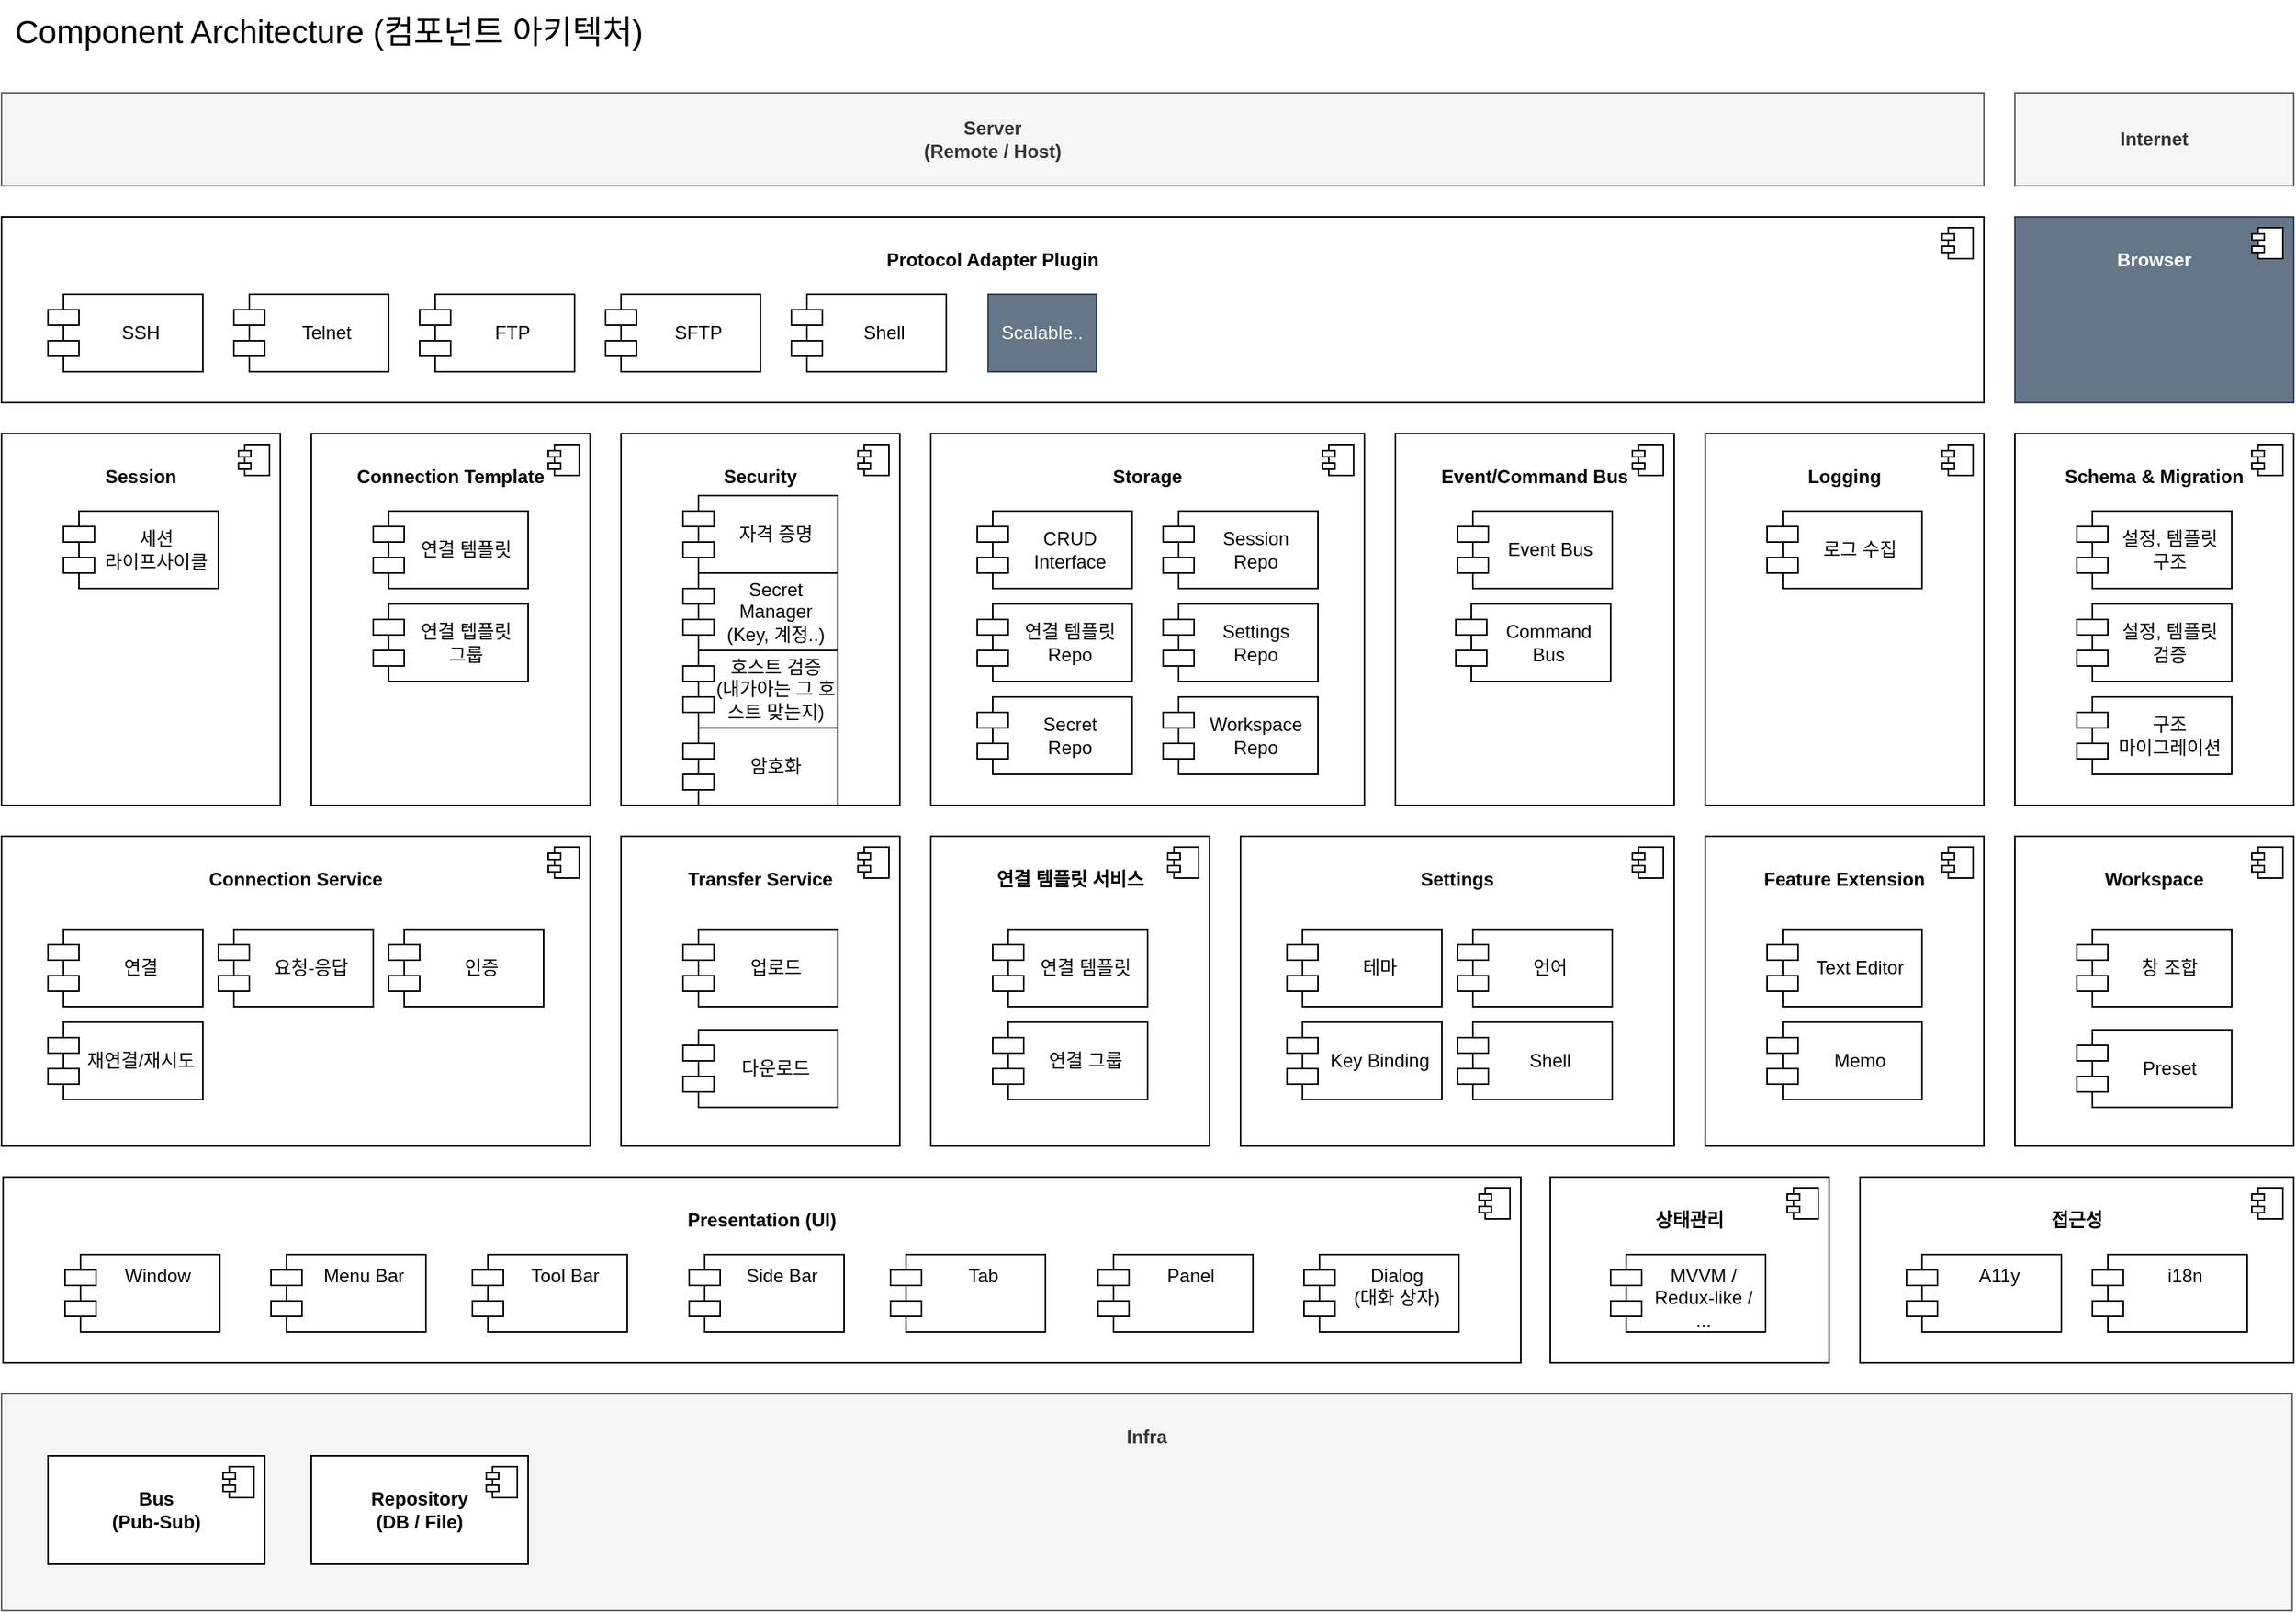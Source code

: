 <mxfile version="24.7.17">
  <diagram name="Components" id="MQLZklIZZMq7llc1gagY">
    <mxGraphModel dx="1434" dy="836" grid="1" gridSize="10" guides="1" tooltips="1" connect="1" arrows="1" fold="1" page="1" pageScale="1" pageWidth="827" pageHeight="1169" math="0" shadow="0">
      <root>
        <mxCell id="0" />
        <mxCell id="1" parent="0" />
        <mxCell id="J1sC5kWRdP0H1oGyTM4w-25" value="&lt;div&gt;&lt;b&gt;&lt;br&gt;&lt;/b&gt;&lt;/div&gt;&lt;b&gt;Workspace&lt;/b&gt;" style="html=1;dropTarget=0;whiteSpace=wrap;verticalAlign=top;" parent="1" vertex="1">
          <mxGeometry x="1420" y="580" width="180" height="200" as="geometry" />
        </mxCell>
        <mxCell id="J1sC5kWRdP0H1oGyTM4w-26" value="" style="shape=module;jettyWidth=8;jettyHeight=4;" parent="J1sC5kWRdP0H1oGyTM4w-25" vertex="1">
          <mxGeometry x="1" width="20" height="20" relative="1" as="geometry">
            <mxPoint x="-27" y="7" as="offset" />
          </mxGeometry>
        </mxCell>
        <mxCell id="J1sC5kWRdP0H1oGyTM4w-7" value="&lt;div&gt;&lt;b&gt;&lt;br&gt;&lt;/b&gt;&lt;/div&gt;&lt;b&gt;Security&lt;/b&gt;" style="html=1;dropTarget=0;whiteSpace=wrap;verticalAlign=top;" parent="1" vertex="1">
          <mxGeometry x="520" y="320" width="180" height="240" as="geometry" />
        </mxCell>
        <mxCell id="J1sC5kWRdP0H1oGyTM4w-8" value="" style="shape=module;jettyWidth=8;jettyHeight=4;" parent="J1sC5kWRdP0H1oGyTM4w-7" vertex="1">
          <mxGeometry x="1" width="20" height="20" relative="1" as="geometry">
            <mxPoint x="-27" y="7" as="offset" />
          </mxGeometry>
        </mxCell>
        <mxCell id="OZHKn-iiB0ZqxL3_NoeR-4" value="&lt;div&gt;&lt;b&gt;&lt;br&gt;&lt;/b&gt;&lt;/div&gt;&lt;b&gt;Connection Template&lt;/b&gt;" style="html=1;dropTarget=0;whiteSpace=wrap;verticalAlign=top;" parent="1" vertex="1">
          <mxGeometry x="320" y="320" width="180" height="240" as="geometry" />
        </mxCell>
        <mxCell id="OZHKn-iiB0ZqxL3_NoeR-5" value="" style="shape=module;jettyWidth=8;jettyHeight=4;" parent="OZHKn-iiB0ZqxL3_NoeR-4" vertex="1">
          <mxGeometry x="1" width="20" height="20" relative="1" as="geometry">
            <mxPoint x="-27" y="7" as="offset" />
          </mxGeometry>
        </mxCell>
        <mxCell id="9NNrpIZ2RM2DyVKkmO5t-5" value="&lt;div&gt;&lt;b&gt;&lt;br&gt;&lt;/b&gt;&lt;/div&gt;&lt;b&gt;Protocol Adapter Plugin&lt;/b&gt;" style="html=1;dropTarget=0;whiteSpace=wrap;verticalAlign=top;" parent="1" vertex="1">
          <mxGeometry x="120" y="180" width="1280" height="120" as="geometry" />
        </mxCell>
        <mxCell id="9NNrpIZ2RM2DyVKkmO5t-6" value="" style="shape=module;jettyWidth=8;jettyHeight=4;" parent="9NNrpIZ2RM2DyVKkmO5t-5" vertex="1">
          <mxGeometry x="1" width="20" height="20" relative="1" as="geometry">
            <mxPoint x="-27" y="7" as="offset" />
          </mxGeometry>
        </mxCell>
        <mxCell id="9NNrpIZ2RM2DyVKkmO5t-7" value="&lt;b&gt;Server&lt;/b&gt;&lt;div&gt;&lt;b&gt;(Remote / Host)&lt;/b&gt;&lt;/div&gt;" style="rounded=0;whiteSpace=wrap;html=1;fillColor=#f5f5f5;fontColor=#333333;strokeColor=#666666;" parent="1" vertex="1">
          <mxGeometry x="120" y="100" width="1280" height="60" as="geometry" />
        </mxCell>
        <mxCell id="9NNrpIZ2RM2DyVKkmO5t-10" value="&lt;div&gt;&lt;b&gt;&lt;br&gt;&lt;/b&gt;&lt;/div&gt;&lt;b&gt;Presentation (UI)&lt;/b&gt;" style="html=1;dropTarget=0;whiteSpace=wrap;verticalAlign=top;" parent="1" vertex="1">
          <mxGeometry x="121" y="800" width="980" height="120" as="geometry" />
        </mxCell>
        <mxCell id="9NNrpIZ2RM2DyVKkmO5t-11" value="" style="shape=module;jettyWidth=8;jettyHeight=4;" parent="9NNrpIZ2RM2DyVKkmO5t-10" vertex="1">
          <mxGeometry x="1" width="20" height="20" relative="1" as="geometry">
            <mxPoint x="-27" y="7" as="offset" />
          </mxGeometry>
        </mxCell>
        <mxCell id="9NNrpIZ2RM2DyVKkmO5t-13" value="Tab" style="shape=module;align=left;spacingLeft=20;align=center;verticalAlign=top;whiteSpace=wrap;html=1;" parent="1" vertex="1">
          <mxGeometry x="694" y="850" width="100" height="50" as="geometry" />
        </mxCell>
        <mxCell id="9NNrpIZ2RM2DyVKkmO5t-14" value="&lt;div&gt;&lt;b&gt;&lt;br&gt;&lt;/b&gt;&lt;/div&gt;&lt;b&gt;Storage&lt;/b&gt;" style="html=1;dropTarget=0;whiteSpace=wrap;verticalAlign=top;" parent="1" vertex="1">
          <mxGeometry x="720" y="320" width="280" height="240" as="geometry" />
        </mxCell>
        <mxCell id="9NNrpIZ2RM2DyVKkmO5t-15" value="" style="shape=module;jettyWidth=8;jettyHeight=4;" parent="9NNrpIZ2RM2DyVKkmO5t-14" vertex="1">
          <mxGeometry x="1" width="20" height="20" relative="1" as="geometry">
            <mxPoint x="-27" y="7" as="offset" />
          </mxGeometry>
        </mxCell>
        <mxCell id="9NNrpIZ2RM2DyVKkmO5t-19" value="SSH" style="shape=module;align=center;spacingLeft=20;align=center;verticalAlign=middle;whiteSpace=wrap;html=1;" parent="1" vertex="1">
          <mxGeometry x="150" y="230" width="100" height="50" as="geometry" />
        </mxCell>
        <mxCell id="9NNrpIZ2RM2DyVKkmO5t-20" value="FTP" style="shape=module;align=center;spacingLeft=20;align=center;verticalAlign=middle;whiteSpace=wrap;html=1;" parent="1" vertex="1">
          <mxGeometry x="390" y="230" width="100" height="50" as="geometry" />
        </mxCell>
        <mxCell id="9NNrpIZ2RM2DyVKkmO5t-21" value="Telnet" style="shape=module;align=center;spacingLeft=20;align=center;verticalAlign=middle;whiteSpace=wrap;html=1;" parent="1" vertex="1">
          <mxGeometry x="270" y="230" width="100" height="50" as="geometry" />
        </mxCell>
        <mxCell id="9NNrpIZ2RM2DyVKkmO5t-22" value="SFTP" style="shape=module;align=center;spacingLeft=20;align=center;verticalAlign=middle;whiteSpace=wrap;html=1;" parent="1" vertex="1">
          <mxGeometry x="510" y="230" width="100" height="50" as="geometry" />
        </mxCell>
        <mxCell id="9NNrpIZ2RM2DyVKkmO5t-23" value="Scalable.." style="rounded=0;whiteSpace=wrap;html=1;fillColor=#647687;strokeColor=#314354;fontColor=#ffffff;" parent="1" vertex="1">
          <mxGeometry x="757" y="230" width="70" height="50" as="geometry" />
        </mxCell>
        <mxCell id="9NNrpIZ2RM2DyVKkmO5t-24" value="&lt;div&gt;&lt;b&gt;&lt;br&gt;&lt;/b&gt;&lt;/div&gt;&lt;b&gt;Settings&lt;br&gt;&lt;/b&gt;" style="html=1;dropTarget=0;whiteSpace=wrap;verticalAlign=top;" parent="1" vertex="1">
          <mxGeometry x="920" y="580" width="280" height="200" as="geometry" />
        </mxCell>
        <mxCell id="9NNrpIZ2RM2DyVKkmO5t-25" value="" style="shape=module;jettyWidth=8;jettyHeight=4;" parent="9NNrpIZ2RM2DyVKkmO5t-24" vertex="1">
          <mxGeometry x="1" width="20" height="20" relative="1" as="geometry">
            <mxPoint x="-27" y="7" as="offset" />
          </mxGeometry>
        </mxCell>
        <mxCell id="9NNrpIZ2RM2DyVKkmO5t-26" value="Panel" style="shape=module;align=left;spacingLeft=20;align=center;verticalAlign=top;whiteSpace=wrap;html=1;" parent="1" vertex="1">
          <mxGeometry x="828" y="850" width="100" height="50" as="geometry" />
        </mxCell>
        <mxCell id="9NNrpIZ2RM2DyVKkmO5t-27" value="Menu Bar" style="shape=module;align=left;spacingLeft=20;align=center;verticalAlign=top;whiteSpace=wrap;html=1;" parent="1" vertex="1">
          <mxGeometry x="294" y="850" width="100" height="50" as="geometry" />
        </mxCell>
        <mxCell id="9NNrpIZ2RM2DyVKkmO5t-28" value="Tool Bar" style="shape=module;align=left;spacingLeft=20;align=center;verticalAlign=top;whiteSpace=wrap;html=1;" parent="1" vertex="1">
          <mxGeometry x="424" y="850" width="100" height="50" as="geometry" />
        </mxCell>
        <mxCell id="9NNrpIZ2RM2DyVKkmO5t-29" value="Side Bar" style="shape=module;align=left;spacingLeft=20;align=center;verticalAlign=top;whiteSpace=wrap;html=1;" parent="1" vertex="1">
          <mxGeometry x="564" y="850" width="100" height="50" as="geometry" />
        </mxCell>
        <mxCell id="9NNrpIZ2RM2DyVKkmO5t-30" value="Dialog&lt;div&gt;(대화 상자)&lt;/div&gt;" style="shape=module;align=left;spacingLeft=20;align=center;verticalAlign=top;whiteSpace=wrap;html=1;" parent="1" vertex="1">
          <mxGeometry x="961" y="850" width="100" height="50" as="geometry" />
        </mxCell>
        <mxCell id="9NNrpIZ2RM2DyVKkmO5t-31" value="&lt;div&gt;&lt;b&gt;&lt;br&gt;&lt;/b&gt;&lt;/div&gt;&lt;b&gt;Feature Extension&lt;/b&gt;" style="html=1;dropTarget=0;whiteSpace=wrap;verticalAlign=top;" parent="1" vertex="1">
          <mxGeometry x="1220" y="580" width="180" height="200" as="geometry" />
        </mxCell>
        <mxCell id="9NNrpIZ2RM2DyVKkmO5t-32" value="" style="shape=module;jettyWidth=8;jettyHeight=4;" parent="9NNrpIZ2RM2DyVKkmO5t-31" vertex="1">
          <mxGeometry x="1" width="20" height="20" relative="1" as="geometry">
            <mxPoint x="-27" y="7" as="offset" />
          </mxGeometry>
        </mxCell>
        <mxCell id="9NNrpIZ2RM2DyVKkmO5t-33" value="Text Editor" style="shape=module;align=center;spacingLeft=20;align=center;verticalAlign=middle;whiteSpace=wrap;html=1;" parent="1" vertex="1">
          <mxGeometry x="1260" y="640" width="100" height="50" as="geometry" />
        </mxCell>
        <mxCell id="9NNrpIZ2RM2DyVKkmO5t-34" value="연결 템플릿" style="shape=module;align=center;spacingLeft=20;align=center;verticalAlign=middle;whiteSpace=wrap;html=1;" parent="1" vertex="1">
          <mxGeometry x="360" y="370" width="100" height="50" as="geometry" />
        </mxCell>
        <mxCell id="9NNrpIZ2RM2DyVKkmO5t-35" value="Window" style="shape=module;align=left;spacingLeft=20;align=center;verticalAlign=top;whiteSpace=wrap;html=1;" parent="1" vertex="1">
          <mxGeometry x="161" y="850" width="100" height="50" as="geometry" />
        </mxCell>
        <mxCell id="9NNrpIZ2RM2DyVKkmO5t-36" value="Shell" style="shape=module;align=center;spacingLeft=20;align=center;verticalAlign=middle;whiteSpace=wrap;html=1;" parent="1" vertex="1">
          <mxGeometry x="630" y="230" width="100" height="50" as="geometry" />
        </mxCell>
        <mxCell id="9NNrpIZ2RM2DyVKkmO5t-37" value="&lt;div&gt;&lt;b&gt;&lt;br&gt;&lt;/b&gt;&lt;/div&gt;&lt;b&gt;Browser&lt;/b&gt;" style="html=1;dropTarget=0;whiteSpace=wrap;verticalAlign=top;fillColor=#647687;fontColor=#ffffff;strokeColor=#314354;" parent="1" vertex="1">
          <mxGeometry x="1420" y="180" width="180" height="120" as="geometry" />
        </mxCell>
        <mxCell id="9NNrpIZ2RM2DyVKkmO5t-38" value="" style="shape=module;jettyWidth=8;jettyHeight=4;" parent="9NNrpIZ2RM2DyVKkmO5t-37" vertex="1">
          <mxGeometry x="1" width="20" height="20" relative="1" as="geometry">
            <mxPoint x="-27" y="7" as="offset" />
          </mxGeometry>
        </mxCell>
        <mxCell id="9NNrpIZ2RM2DyVKkmO5t-39" value="&lt;b&gt;Internet&lt;/b&gt;" style="rounded=0;whiteSpace=wrap;html=1;fillColor=#f5f5f5;fontColor=#333333;strokeColor=#666666;" parent="1" vertex="1">
          <mxGeometry x="1420" y="100" width="180" height="60" as="geometry" />
        </mxCell>
        <mxCell id="RarW4yGYk0_ELIp1-gD8-1" value="&lt;div&gt;테마&lt;/div&gt;" style="shape=module;align=center;spacingLeft=20;align=center;verticalAlign=middle;whiteSpace=wrap;html=1;" parent="1" vertex="1">
          <mxGeometry x="950" y="640" width="100" height="50" as="geometry" />
        </mxCell>
        <mxCell id="RarW4yGYk0_ELIp1-gD8-2" value="연결 템플릿&lt;div&gt;Repo&lt;/div&gt;" style="shape=module;align=center;spacingLeft=20;align=center;verticalAlign=middle;whiteSpace=wrap;html=1;" parent="1" vertex="1">
          <mxGeometry x="750" y="430" width="100" height="50" as="geometry" />
        </mxCell>
        <mxCell id="RarW4yGYk0_ELIp1-gD8-4" value="&lt;div&gt;&lt;b&gt;&lt;br&gt;&lt;/b&gt;&lt;/div&gt;&lt;b&gt;Connection Service&lt;/b&gt;" style="html=1;dropTarget=0;whiteSpace=wrap;verticalAlign=top;" parent="1" vertex="1">
          <mxGeometry x="120" y="580" width="380" height="200" as="geometry" />
        </mxCell>
        <mxCell id="RarW4yGYk0_ELIp1-gD8-5" value="" style="shape=module;jettyWidth=8;jettyHeight=4;" parent="RarW4yGYk0_ELIp1-gD8-4" vertex="1">
          <mxGeometry x="1" width="20" height="20" relative="1" as="geometry">
            <mxPoint x="-27" y="7" as="offset" />
          </mxGeometry>
        </mxCell>
        <mxCell id="RarW4yGYk0_ELIp1-gD8-6" value="연결" style="shape=module;align=center;spacingLeft=20;align=center;verticalAlign=middle;whiteSpace=wrap;html=1;" parent="1" vertex="1">
          <mxGeometry x="150" y="640" width="100" height="50" as="geometry" />
        </mxCell>
        <mxCell id="RarW4yGYk0_ELIp1-gD8-7" value="요청-응답" style="shape=module;align=center;spacingLeft=20;align=center;verticalAlign=middle;whiteSpace=wrap;html=1;" parent="1" vertex="1">
          <mxGeometry x="260" y="640" width="100" height="50" as="geometry" />
        </mxCell>
        <mxCell id="RarW4yGYk0_ELIp1-gD8-13" value="CRUD&lt;div&gt;Interface&lt;/div&gt;" style="shape=module;align=center;spacingLeft=20;align=center;verticalAlign=middle;whiteSpace=wrap;html=1;" parent="1" vertex="1">
          <mxGeometry x="750" y="370" width="100" height="50" as="geometry" />
        </mxCell>
        <mxCell id="OZHKn-iiB0ZqxL3_NoeR-1" value="Memo" style="shape=module;align=center;spacingLeft=20;align=center;verticalAlign=middle;whiteSpace=wrap;html=1;" parent="1" vertex="1">
          <mxGeometry x="1260" y="700" width="100" height="50" as="geometry" />
        </mxCell>
        <mxCell id="OZHKn-iiB0ZqxL3_NoeR-8" value="창 조합" style="shape=module;align=center;spacingLeft=20;align=center;verticalAlign=middle;whiteSpace=wrap;html=1;" parent="1" vertex="1">
          <mxGeometry x="1460" y="640" width="100" height="50" as="geometry" />
        </mxCell>
        <mxCell id="OZHKn-iiB0ZqxL3_NoeR-10" value="Preset" style="shape=module;align=center;spacingLeft=20;align=center;verticalAlign=middle;whiteSpace=wrap;html=1;" parent="1" vertex="1">
          <mxGeometry x="1460" y="705" width="100" height="50" as="geometry" />
        </mxCell>
        <mxCell id="OZHKn-iiB0ZqxL3_NoeR-17" value="언어" style="shape=module;align=center;spacingLeft=20;align=center;verticalAlign=middle;whiteSpace=wrap;html=1;" parent="1" vertex="1">
          <mxGeometry x="1060" y="640" width="100" height="50" as="geometry" />
        </mxCell>
        <mxCell id="OZHKn-iiB0ZqxL3_NoeR-18" value="인증" style="shape=module;align=center;spacingLeft=20;align=center;verticalAlign=middle;whiteSpace=wrap;html=1;" parent="1" vertex="1">
          <mxGeometry x="370" y="640" width="100" height="50" as="geometry" />
        </mxCell>
        <mxCell id="OZHKn-iiB0ZqxL3_NoeR-19" value="암호화" style="shape=module;align=center;spacingLeft=20;align=center;verticalAlign=middle;whiteSpace=wrap;html=1;" parent="1" vertex="1">
          <mxGeometry x="560" y="510" width="100" height="50" as="geometry" />
        </mxCell>
        <mxCell id="OZHKn-iiB0ZqxL3_NoeR-24" value="&lt;div&gt;&lt;b&gt;&lt;br&gt;&lt;/b&gt;&lt;/div&gt;&lt;b&gt;Logging&lt;/b&gt;" style="html=1;dropTarget=0;whiteSpace=wrap;verticalAlign=top;" parent="1" vertex="1">
          <mxGeometry x="1220" y="320" width="180" height="240" as="geometry" />
        </mxCell>
        <mxCell id="OZHKn-iiB0ZqxL3_NoeR-25" value="" style="shape=module;jettyWidth=8;jettyHeight=4;" parent="OZHKn-iiB0ZqxL3_NoeR-24" vertex="1">
          <mxGeometry x="1" width="20" height="20" relative="1" as="geometry">
            <mxPoint x="-27" y="7" as="offset" />
          </mxGeometry>
        </mxCell>
        <mxCell id="OZHKn-iiB0ZqxL3_NoeR-26" value="로그 수집" style="shape=module;align=center;spacingLeft=20;align=center;verticalAlign=middle;whiteSpace=wrap;html=1;" parent="1" vertex="1">
          <mxGeometry x="1260" y="370" width="100" height="50" as="geometry" />
        </mxCell>
        <mxCell id="Myc0yTwodoy8x-RPiVV--1" value="&lt;div&gt;Shell&lt;/div&gt;" style="shape=module;align=center;spacingLeft=20;align=center;verticalAlign=middle;whiteSpace=wrap;html=1;" parent="1" vertex="1">
          <mxGeometry x="1060" y="700" width="100" height="50" as="geometry" />
        </mxCell>
        <mxCell id="Myc0yTwodoy8x-RPiVV--4" value="Key Binding" style="shape=module;align=center;spacingLeft=20;align=center;verticalAlign=middle;whiteSpace=wrap;html=1;" parent="1" vertex="1">
          <mxGeometry x="950" y="700" width="100" height="50" as="geometry" />
        </mxCell>
        <mxCell id="J1sC5kWRdP0H1oGyTM4w-3" value="&lt;div&gt;&lt;b&gt;&lt;br&gt;&lt;/b&gt;&lt;/div&gt;&lt;b&gt;Session&lt;/b&gt;" style="html=1;dropTarget=0;whiteSpace=wrap;verticalAlign=top;" parent="1" vertex="1">
          <mxGeometry x="120" y="320" width="180" height="240" as="geometry" />
        </mxCell>
        <mxCell id="J1sC5kWRdP0H1oGyTM4w-4" value="" style="shape=module;jettyWidth=8;jettyHeight=4;" parent="J1sC5kWRdP0H1oGyTM4w-3" vertex="1">
          <mxGeometry x="1" width="20" height="20" relative="1" as="geometry">
            <mxPoint x="-27" y="7" as="offset" />
          </mxGeometry>
        </mxCell>
        <mxCell id="J1sC5kWRdP0H1oGyTM4w-6" value="세션&lt;div&gt;라이프사이클&lt;/div&gt;" style="shape=module;align=center;spacingLeft=20;align=center;verticalAlign=middle;whiteSpace=wrap;html=1;" parent="1" vertex="1">
          <mxGeometry x="160" y="370" width="100" height="50" as="geometry" />
        </mxCell>
        <mxCell id="J1sC5kWRdP0H1oGyTM4w-10" value="연결 텝플릿&lt;div&gt;그룹&lt;/div&gt;" style="shape=module;align=center;spacingLeft=20;align=center;verticalAlign=middle;whiteSpace=wrap;html=1;" parent="1" vertex="1">
          <mxGeometry x="360" y="430" width="100" height="50" as="geometry" />
        </mxCell>
        <mxCell id="J1sC5kWRdP0H1oGyTM4w-11" value="Secret Manager&lt;div&gt;(Key, 계정..)&lt;/div&gt;" style="shape=module;align=center;spacingLeft=20;align=center;verticalAlign=middle;whiteSpace=wrap;html=1;" parent="1" vertex="1">
          <mxGeometry x="560" y="410" width="100" height="50" as="geometry" />
        </mxCell>
        <mxCell id="J1sC5kWRdP0H1oGyTM4w-13" value="&lt;div&gt;&lt;b&gt;&lt;br&gt;&lt;/b&gt;&lt;/div&gt;&lt;b&gt;Event/Command Bus&lt;/b&gt;" style="html=1;dropTarget=0;whiteSpace=wrap;verticalAlign=top;" parent="1" vertex="1">
          <mxGeometry x="1020" y="320" width="180" height="240" as="geometry" />
        </mxCell>
        <mxCell id="J1sC5kWRdP0H1oGyTM4w-14" value="" style="shape=module;jettyWidth=8;jettyHeight=4;" parent="J1sC5kWRdP0H1oGyTM4w-13" vertex="1">
          <mxGeometry x="1" width="20" height="20" relative="1" as="geometry">
            <mxPoint x="-27" y="7" as="offset" />
          </mxGeometry>
        </mxCell>
        <mxCell id="J1sC5kWRdP0H1oGyTM4w-15" value="Event Bus" style="shape=module;align=center;spacingLeft=20;align=center;verticalAlign=middle;whiteSpace=wrap;html=1;" parent="1" vertex="1">
          <mxGeometry x="1060" y="370" width="100" height="50" as="geometry" />
        </mxCell>
        <mxCell id="J1sC5kWRdP0H1oGyTM4w-16" value="Secret&lt;div&gt;Repo&lt;/div&gt;" style="shape=module;align=center;spacingLeft=20;align=center;verticalAlign=middle;whiteSpace=wrap;html=1;" parent="1" vertex="1">
          <mxGeometry x="750" y="490" width="100" height="50" as="geometry" />
        </mxCell>
        <mxCell id="J1sC5kWRdP0H1oGyTM4w-17" value="Workspace&lt;br&gt;&lt;div&gt;Repo&lt;/div&gt;" style="shape=module;align=center;spacingLeft=20;align=center;verticalAlign=middle;whiteSpace=wrap;html=1;" parent="1" vertex="1">
          <mxGeometry x="870" y="490" width="100" height="50" as="geometry" />
        </mxCell>
        <mxCell id="J1sC5kWRdP0H1oGyTM4w-18" value="Settings&lt;div&gt;Repo&lt;/div&gt;" style="shape=module;align=center;spacingLeft=20;align=center;verticalAlign=middle;whiteSpace=wrap;html=1;" parent="1" vertex="1">
          <mxGeometry x="870" y="430" width="100" height="50" as="geometry" />
        </mxCell>
        <mxCell id="J1sC5kWRdP0H1oGyTM4w-19" value="Command&lt;div&gt;Bus&lt;/div&gt;" style="shape=module;align=center;spacingLeft=20;align=center;verticalAlign=middle;whiteSpace=wrap;html=1;" parent="1" vertex="1">
          <mxGeometry x="1059" y="430" width="100" height="50" as="geometry" />
        </mxCell>
        <mxCell id="J1sC5kWRdP0H1oGyTM4w-21" value="&lt;div&gt;&lt;b&gt;&lt;br&gt;&lt;/b&gt;&lt;/div&gt;&lt;b&gt;Transfer Service&lt;/b&gt;" style="html=1;dropTarget=0;whiteSpace=wrap;verticalAlign=top;" parent="1" vertex="1">
          <mxGeometry x="520" y="580" width="180" height="200" as="geometry" />
        </mxCell>
        <mxCell id="J1sC5kWRdP0H1oGyTM4w-22" value="" style="shape=module;jettyWidth=8;jettyHeight=4;" parent="J1sC5kWRdP0H1oGyTM4w-21" vertex="1">
          <mxGeometry x="1" width="20" height="20" relative="1" as="geometry">
            <mxPoint x="-27" y="7" as="offset" />
          </mxGeometry>
        </mxCell>
        <mxCell id="J1sC5kWRdP0H1oGyTM4w-23" value="업로드" style="shape=module;align=center;spacingLeft=20;align=center;verticalAlign=middle;whiteSpace=wrap;html=1;" parent="1" vertex="1">
          <mxGeometry x="560" y="640" width="100" height="50" as="geometry" />
        </mxCell>
        <mxCell id="J1sC5kWRdP0H1oGyTM4w-24" value="다운로드" style="shape=module;align=center;spacingLeft=20;align=center;verticalAlign=middle;whiteSpace=wrap;html=1;" parent="1" vertex="1">
          <mxGeometry x="560" y="705" width="100" height="50" as="geometry" />
        </mxCell>
        <mxCell id="J1sC5kWRdP0H1oGyTM4w-27" value="&lt;div&gt;&lt;b&gt;&lt;br&gt;&lt;/b&gt;&lt;/div&gt;&lt;b&gt;연결 템플릿 서비스&lt;/b&gt;" style="html=1;dropTarget=0;whiteSpace=wrap;verticalAlign=top;" parent="1" vertex="1">
          <mxGeometry x="720" y="580" width="180" height="200" as="geometry" />
        </mxCell>
        <mxCell id="J1sC5kWRdP0H1oGyTM4w-28" value="" style="shape=module;jettyWidth=8;jettyHeight=4;" parent="J1sC5kWRdP0H1oGyTM4w-27" vertex="1">
          <mxGeometry x="1" width="20" height="20" relative="1" as="geometry">
            <mxPoint x="-27" y="7" as="offset" />
          </mxGeometry>
        </mxCell>
        <mxCell id="J1sC5kWRdP0H1oGyTM4w-29" value="호스트 검증&lt;div&gt;(내가아는 그 호스트 맞는지)&lt;/div&gt;" style="shape=module;align=center;spacingLeft=20;align=center;verticalAlign=middle;whiteSpace=wrap;html=1;" parent="1" vertex="1">
          <mxGeometry x="560" y="460" width="100" height="50" as="geometry" />
        </mxCell>
        <mxCell id="J1sC5kWRdP0H1oGyTM4w-30" value="Session&lt;div&gt;Repo&lt;/div&gt;" style="shape=module;align=center;spacingLeft=20;align=center;verticalAlign=middle;whiteSpace=wrap;html=1;" parent="1" vertex="1">
          <mxGeometry x="870" y="370" width="100" height="50" as="geometry" />
        </mxCell>
        <mxCell id="J1sC5kWRdP0H1oGyTM4w-31" value="&lt;div&gt;&lt;b&gt;&lt;br&gt;&lt;/b&gt;&lt;/div&gt;&lt;b&gt;Schema &amp;amp; Migration&lt;/b&gt;" style="html=1;dropTarget=0;whiteSpace=wrap;verticalAlign=top;" parent="1" vertex="1">
          <mxGeometry x="1420" y="320" width="180" height="240" as="geometry" />
        </mxCell>
        <mxCell id="J1sC5kWRdP0H1oGyTM4w-32" value="" style="shape=module;jettyWidth=8;jettyHeight=4;" parent="J1sC5kWRdP0H1oGyTM4w-31" vertex="1">
          <mxGeometry x="1" width="20" height="20" relative="1" as="geometry">
            <mxPoint x="-27" y="7" as="offset" />
          </mxGeometry>
        </mxCell>
        <mxCell id="J1sC5kWRdP0H1oGyTM4w-33" value="설정, 템플릿&lt;div&gt;구조&lt;/div&gt;" style="shape=module;align=center;spacingLeft=20;align=center;verticalAlign=middle;whiteSpace=wrap;html=1;" parent="1" vertex="1">
          <mxGeometry x="1460" y="370" width="100" height="50" as="geometry" />
        </mxCell>
        <mxCell id="J1sC5kWRdP0H1oGyTM4w-34" value="설정, 템플릿&lt;div&gt;검증&lt;/div&gt;" style="shape=module;align=center;spacingLeft=20;align=center;verticalAlign=middle;whiteSpace=wrap;html=1;" parent="1" vertex="1">
          <mxGeometry x="1460" y="430" width="100" height="50" as="geometry" />
        </mxCell>
        <mxCell id="J1sC5kWRdP0H1oGyTM4w-35" value="구조&lt;div&gt;마이그레이션&lt;/div&gt;" style="shape=module;align=center;spacingLeft=20;align=center;verticalAlign=middle;whiteSpace=wrap;html=1;" parent="1" vertex="1">
          <mxGeometry x="1460" y="490" width="100" height="50" as="geometry" />
        </mxCell>
        <mxCell id="J1sC5kWRdP0H1oGyTM4w-36" value="재연결/재시도" style="shape=module;align=center;spacingLeft=20;align=center;verticalAlign=middle;whiteSpace=wrap;html=1;" parent="1" vertex="1">
          <mxGeometry x="150" y="700" width="100" height="50" as="geometry" />
        </mxCell>
        <mxCell id="J1sC5kWRdP0H1oGyTM4w-37" value="&lt;div&gt;&lt;b&gt;&lt;br&gt;&lt;/b&gt;&lt;/div&gt;&lt;b&gt;상태관리&lt;/b&gt;" style="html=1;dropTarget=0;whiteSpace=wrap;verticalAlign=top;" parent="1" vertex="1">
          <mxGeometry x="1120" y="800" width="180" height="120" as="geometry" />
        </mxCell>
        <mxCell id="J1sC5kWRdP0H1oGyTM4w-38" value="" style="shape=module;jettyWidth=8;jettyHeight=4;" parent="J1sC5kWRdP0H1oGyTM4w-37" vertex="1">
          <mxGeometry x="1" width="20" height="20" relative="1" as="geometry">
            <mxPoint x="-27" y="7" as="offset" />
          </mxGeometry>
        </mxCell>
        <mxCell id="J1sC5kWRdP0H1oGyTM4w-39" value="MVVM /&lt;div&gt;Redux-like /&lt;/div&gt;&lt;div&gt;...&lt;/div&gt;" style="shape=module;align=left;spacingLeft=20;align=center;verticalAlign=top;whiteSpace=wrap;html=1;" parent="1" vertex="1">
          <mxGeometry x="1159" y="850" width="100" height="50" as="geometry" />
        </mxCell>
        <mxCell id="J1sC5kWRdP0H1oGyTM4w-40" value="&lt;div&gt;&lt;b&gt;&lt;br&gt;&lt;/b&gt;&lt;/div&gt;&lt;b&gt;접근성&lt;/b&gt;" style="html=1;dropTarget=0;whiteSpace=wrap;verticalAlign=top;" parent="1" vertex="1">
          <mxGeometry x="1320" y="800" width="280" height="120" as="geometry" />
        </mxCell>
        <mxCell id="J1sC5kWRdP0H1oGyTM4w-41" value="" style="shape=module;jettyWidth=8;jettyHeight=4;" parent="J1sC5kWRdP0H1oGyTM4w-40" vertex="1">
          <mxGeometry x="1" width="20" height="20" relative="1" as="geometry">
            <mxPoint x="-27" y="7" as="offset" />
          </mxGeometry>
        </mxCell>
        <mxCell id="J1sC5kWRdP0H1oGyTM4w-42" value="A11y" style="shape=module;align=left;spacingLeft=20;align=center;verticalAlign=top;whiteSpace=wrap;html=1;" parent="1" vertex="1">
          <mxGeometry x="1350" y="850" width="100" height="50" as="geometry" />
        </mxCell>
        <mxCell id="J1sC5kWRdP0H1oGyTM4w-43" value="i18n" style="shape=module;align=left;spacingLeft=20;align=center;verticalAlign=top;whiteSpace=wrap;html=1;" parent="1" vertex="1">
          <mxGeometry x="1470" y="850" width="100" height="50" as="geometry" />
        </mxCell>
        <mxCell id="J1sC5kWRdP0H1oGyTM4w-45" value="연결 템플릿" style="shape=module;align=center;spacingLeft=20;align=center;verticalAlign=middle;whiteSpace=wrap;html=1;" parent="1" vertex="1">
          <mxGeometry x="760" y="640" width="100" height="50" as="geometry" />
        </mxCell>
        <mxCell id="J1sC5kWRdP0H1oGyTM4w-46" value="연결 그룹" style="shape=module;align=center;spacingLeft=20;align=center;verticalAlign=middle;whiteSpace=wrap;html=1;" parent="1" vertex="1">
          <mxGeometry x="760" y="700" width="100" height="50" as="geometry" />
        </mxCell>
        <mxCell id="J1sC5kWRdP0H1oGyTM4w-47" value="&lt;div&gt;&lt;b&gt;&lt;br&gt;&lt;/b&gt;&lt;/div&gt;&lt;b&gt;Infra&lt;/b&gt;" style="rounded=0;whiteSpace=wrap;html=1;fillColor=#f5f5f5;fontColor=#333333;strokeColor=#666666;verticalAlign=top;" parent="1" vertex="1">
          <mxGeometry x="120" y="940" width="1479" height="140" as="geometry" />
        </mxCell>
        <mxCell id="J1sC5kWRdP0H1oGyTM4w-49" value="&lt;div&gt;&lt;b&gt;&lt;br&gt;&lt;/b&gt;&lt;/div&gt;&lt;b&gt;Bus&lt;/b&gt;&lt;div&gt;&lt;b&gt;(Pub-Sub)&lt;/b&gt;&lt;/div&gt;" style="html=1;dropTarget=0;whiteSpace=wrap;verticalAlign=top;" parent="1" vertex="1">
          <mxGeometry x="150" y="980" width="140" height="70" as="geometry" />
        </mxCell>
        <mxCell id="J1sC5kWRdP0H1oGyTM4w-50" value="" style="shape=module;jettyWidth=8;jettyHeight=4;" parent="J1sC5kWRdP0H1oGyTM4w-49" vertex="1">
          <mxGeometry x="1" width="20" height="20" relative="1" as="geometry">
            <mxPoint x="-27" y="7" as="offset" />
          </mxGeometry>
        </mxCell>
        <mxCell id="J1sC5kWRdP0H1oGyTM4w-51" value="&lt;div&gt;&lt;b&gt;&lt;br&gt;&lt;/b&gt;&lt;/div&gt;&lt;b&gt;Repository&lt;/b&gt;&lt;br&gt;&lt;div&gt;&lt;b&gt;(DB / File)&lt;/b&gt;&lt;/div&gt;" style="html=1;dropTarget=0;whiteSpace=wrap;verticalAlign=top;" parent="1" vertex="1">
          <mxGeometry x="320" y="980" width="140" height="70" as="geometry" />
        </mxCell>
        <mxCell id="J1sC5kWRdP0H1oGyTM4w-52" value="" style="shape=module;jettyWidth=8;jettyHeight=4;" parent="J1sC5kWRdP0H1oGyTM4w-51" vertex="1">
          <mxGeometry x="1" width="20" height="20" relative="1" as="geometry">
            <mxPoint x="-27" y="7" as="offset" />
          </mxGeometry>
        </mxCell>
        <mxCell id="y9rzi_l-2-UH2jsATAne-1" value="Component Architecture (컴포넌트 아키텍처)" style="text;html=1;align=center;verticalAlign=middle;resizable=0;points=[];autosize=1;strokeColor=none;fillColor=none;fontSize=21;" parent="1" vertex="1">
          <mxGeometry x="121" y="40" width="420" height="40" as="geometry" />
        </mxCell>
        <mxCell id="tQyJQ55ZaAux2S5Z8XJx-1" value="자격 증명" style="shape=module;align=center;spacingLeft=20;align=center;verticalAlign=middle;whiteSpace=wrap;html=1;" parent="1" vertex="1">
          <mxGeometry x="560" y="360" width="100" height="50" as="geometry" />
        </mxCell>
      </root>
    </mxGraphModel>
  </diagram>
</mxfile>

